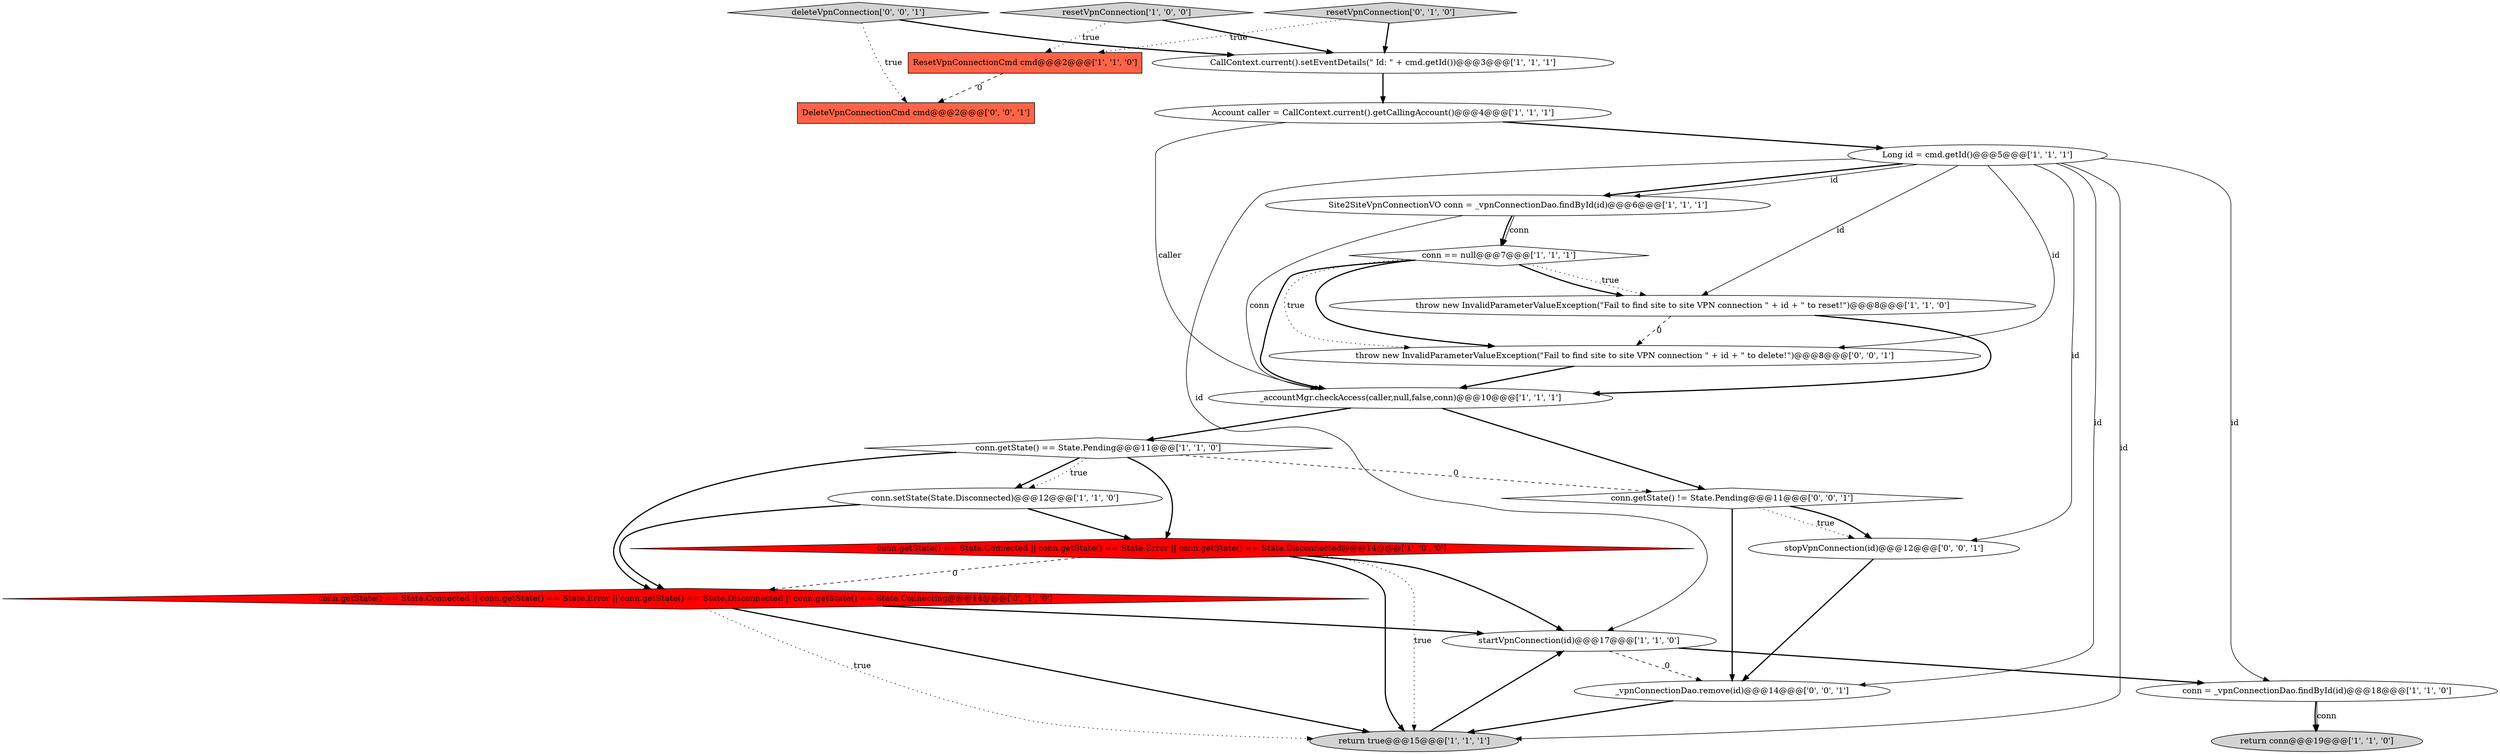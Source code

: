 digraph {
3 [style = filled, label = "conn.getState() == State.Connected || conn.getState() == State.Error || conn.getState() == State.Disconnected@@@14@@@['1', '0', '0']", fillcolor = red, shape = diamond image = "AAA1AAABBB1BBB"];
20 [style = filled, label = "DeleteVpnConnectionCmd cmd@@@2@@@['0', '0', '1']", fillcolor = tomato, shape = box image = "AAA0AAABBB3BBB"];
16 [style = filled, label = "conn.getState() == State.Connected || conn.getState() == State.Error || conn.getState() == State.Disconnected || conn.getState() == State.Connecting@@@14@@@['0', '1', '0']", fillcolor = red, shape = diamond image = "AAA1AAABBB2BBB"];
14 [style = filled, label = "_accountMgr.checkAccess(caller,null,false,conn)@@@10@@@['1', '1', '1']", fillcolor = white, shape = ellipse image = "AAA0AAABBB1BBB"];
5 [style = filled, label = "conn = _vpnConnectionDao.findById(id)@@@18@@@['1', '1', '0']", fillcolor = white, shape = ellipse image = "AAA0AAABBB1BBB"];
0 [style = filled, label = "return conn@@@19@@@['1', '1', '0']", fillcolor = lightgray, shape = ellipse image = "AAA0AAABBB1BBB"];
7 [style = filled, label = "Account caller = CallContext.current().getCallingAccount()@@@4@@@['1', '1', '1']", fillcolor = white, shape = ellipse image = "AAA0AAABBB1BBB"];
18 [style = filled, label = "throw new InvalidParameterValueException(\"Fail to find site to site VPN connection \" + id + \" to delete!\")@@@8@@@['0', '0', '1']", fillcolor = white, shape = ellipse image = "AAA0AAABBB3BBB"];
6 [style = filled, label = "Site2SiteVpnConnectionVO conn = _vpnConnectionDao.findById(id)@@@6@@@['1', '1', '1']", fillcolor = white, shape = ellipse image = "AAA0AAABBB1BBB"];
1 [style = filled, label = "startVpnConnection(id)@@@17@@@['1', '1', '0']", fillcolor = white, shape = ellipse image = "AAA0AAABBB1BBB"];
10 [style = filled, label = "CallContext.current().setEventDetails(\" Id: \" + cmd.getId())@@@3@@@['1', '1', '1']", fillcolor = white, shape = ellipse image = "AAA0AAABBB1BBB"];
4 [style = filled, label = "Long id = cmd.getId()@@@5@@@['1', '1', '1']", fillcolor = white, shape = ellipse image = "AAA0AAABBB1BBB"];
8 [style = filled, label = "conn.setState(State.Disconnected)@@@12@@@['1', '1', '0']", fillcolor = white, shape = ellipse image = "AAA0AAABBB1BBB"];
13 [style = filled, label = "throw new InvalidParameterValueException(\"Fail to find site to site VPN connection \" + id + \" to reset!\")@@@8@@@['1', '1', '0']", fillcolor = white, shape = ellipse image = "AAA0AAABBB1BBB"];
17 [style = filled, label = "resetVpnConnection['0', '1', '0']", fillcolor = lightgray, shape = diamond image = "AAA0AAABBB2BBB"];
11 [style = filled, label = "conn == null@@@7@@@['1', '1', '1']", fillcolor = white, shape = diamond image = "AAA0AAABBB1BBB"];
19 [style = filled, label = "_vpnConnectionDao.remove(id)@@@14@@@['0', '0', '1']", fillcolor = white, shape = ellipse image = "AAA0AAABBB3BBB"];
23 [style = filled, label = "stopVpnConnection(id)@@@12@@@['0', '0', '1']", fillcolor = white, shape = ellipse image = "AAA0AAABBB3BBB"];
12 [style = filled, label = "return true@@@15@@@['1', '1', '1']", fillcolor = lightgray, shape = ellipse image = "AAA0AAABBB1BBB"];
15 [style = filled, label = "resetVpnConnection['1', '0', '0']", fillcolor = lightgray, shape = diamond image = "AAA0AAABBB1BBB"];
21 [style = filled, label = "deleteVpnConnection['0', '0', '1']", fillcolor = lightgray, shape = diamond image = "AAA0AAABBB3BBB"];
2 [style = filled, label = "ResetVpnConnectionCmd cmd@@@2@@@['1', '1', '0']", fillcolor = tomato, shape = box image = "AAA0AAABBB1BBB"];
22 [style = filled, label = "conn.getState() != State.Pending@@@11@@@['0', '0', '1']", fillcolor = white, shape = diamond image = "AAA0AAABBB3BBB"];
9 [style = filled, label = "conn.getState() == State.Pending@@@11@@@['1', '1', '0']", fillcolor = white, shape = diamond image = "AAA0AAABBB1BBB"];
1->5 [style = bold, label=""];
17->10 [style = bold, label=""];
8->16 [style = bold, label=""];
21->10 [style = bold, label=""];
15->10 [style = bold, label=""];
16->12 [style = dotted, label="true"];
21->20 [style = dotted, label="true"];
2->20 [style = dashed, label="0"];
22->23 [style = dotted, label="true"];
3->1 [style = bold, label=""];
22->19 [style = bold, label=""];
11->14 [style = bold, label=""];
4->6 [style = bold, label=""];
19->12 [style = bold, label=""];
7->14 [style = solid, label="caller"];
15->2 [style = dotted, label="true"];
8->3 [style = bold, label=""];
1->19 [style = dashed, label="0"];
14->22 [style = bold, label=""];
4->1 [style = solid, label="id"];
9->22 [style = dashed, label="0"];
7->4 [style = bold, label=""];
3->12 [style = bold, label=""];
4->6 [style = solid, label="id"];
4->5 [style = solid, label="id"];
6->11 [style = solid, label="conn"];
9->8 [style = bold, label=""];
12->1 [style = bold, label=""];
4->18 [style = solid, label="id"];
10->7 [style = bold, label=""];
22->23 [style = bold, label=""];
11->18 [style = dotted, label="true"];
9->16 [style = bold, label=""];
11->18 [style = bold, label=""];
4->19 [style = solid, label="id"];
9->8 [style = dotted, label="true"];
11->13 [style = dotted, label="true"];
4->13 [style = solid, label="id"];
5->0 [style = bold, label=""];
16->1 [style = bold, label=""];
5->0 [style = solid, label="conn"];
3->12 [style = dotted, label="true"];
6->14 [style = solid, label="conn"];
6->11 [style = bold, label=""];
23->19 [style = bold, label=""];
11->13 [style = bold, label=""];
4->12 [style = solid, label="id"];
9->3 [style = bold, label=""];
14->9 [style = bold, label=""];
17->2 [style = dotted, label="true"];
13->18 [style = dashed, label="0"];
13->14 [style = bold, label=""];
16->12 [style = bold, label=""];
18->14 [style = bold, label=""];
4->23 [style = solid, label="id"];
3->16 [style = dashed, label="0"];
}

